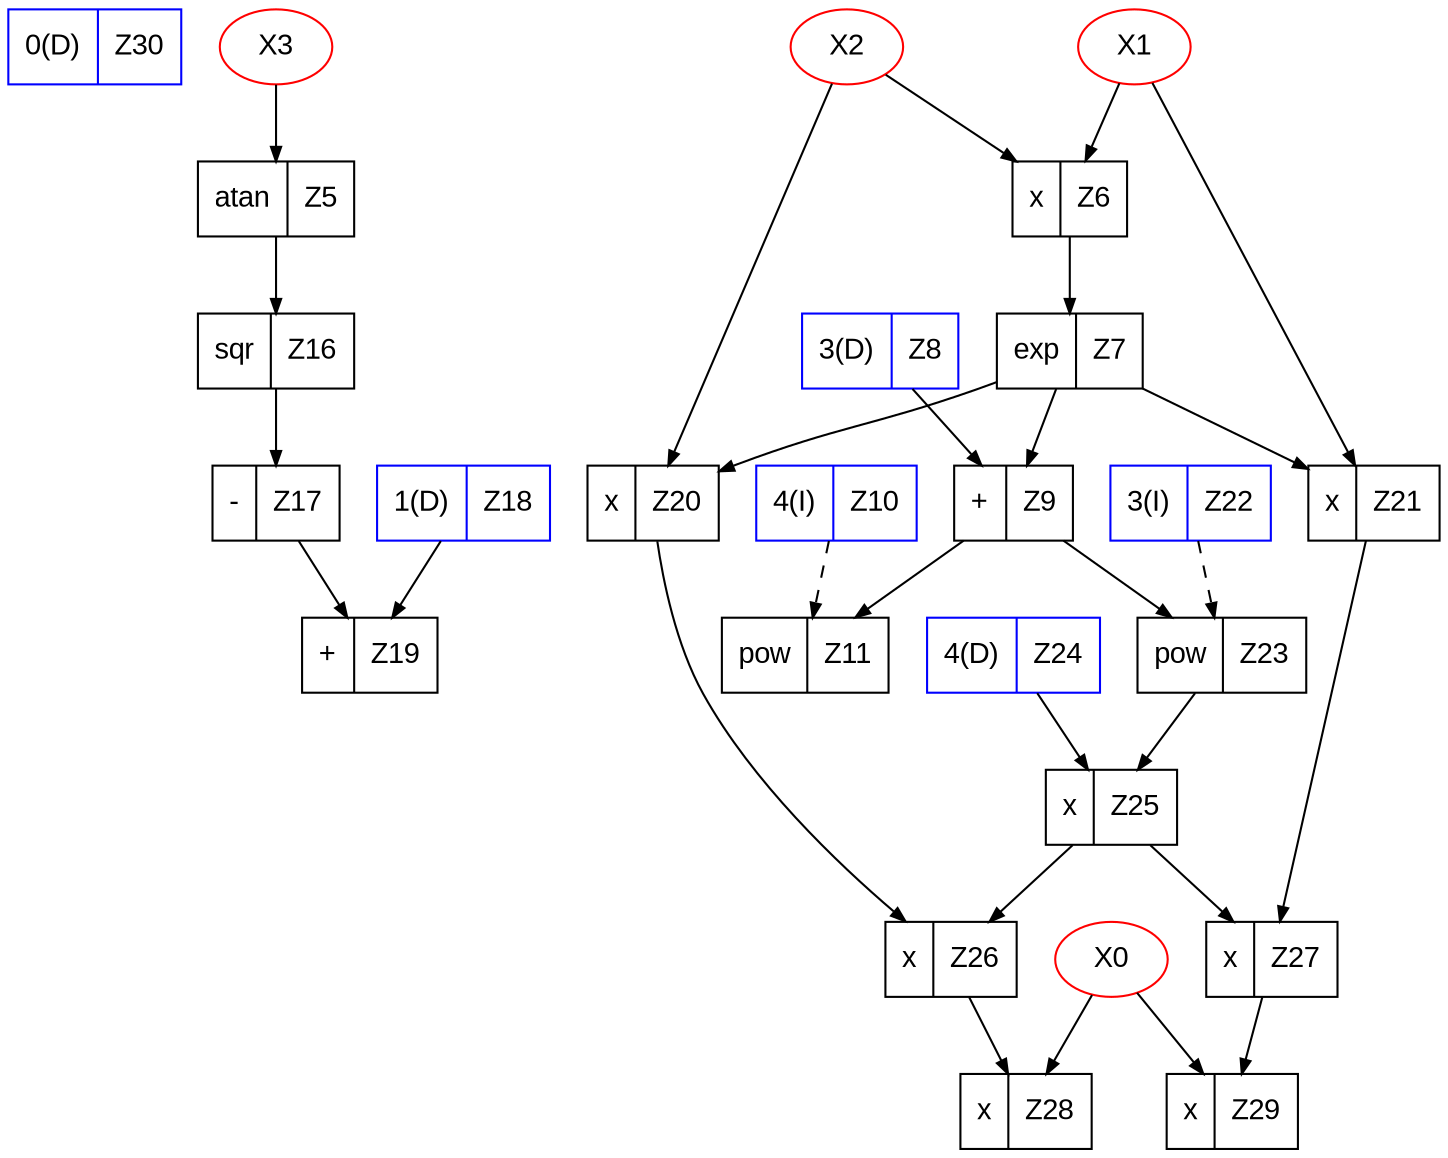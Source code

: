 
digraph G {
  Z30 [shape=record,fontname="Arial",color=blue,label="<f0> 0(D)|<f1> Z30"];
  X3 [shape=ellipse,fontname="Arial",color=red];
  X2 [shape=ellipse,fontname="Arial",color=red];
  Z8 [shape=record,fontname="Arial",color=blue,label="<f0> 3(D)|<f1> Z8"];
  X1 [shape=ellipse,fontname="Arial",color=red];
  Z6 [shape=record,fontname="Arial",color=black,label="<f0>  x |<f1> Z6"];
  X1 -> Z6 [arrowsize=0.7];
  X2 -> Z6 [arrowsize=0.7];
  Z7 [shape=record,fontname="Arial",color=black,label="<f0> exp|<f1> Z7"];
  Z6 -> Z7 [arrowsize=0.7];
  Z9 [shape=record,fontname="Arial",color=black,label="<f0>  + |<f1> Z9"];
  Z8 -> Z9 [arrowsize=0.7];
  Z7 -> Z9 [arrowsize=0.7];
  Z10 [shape=record,fontname="Arial",color=blue,label="<f0> 4(I)|<f1> Z10"];
  Z11 [shape=record,fontname="Arial",color=black,label="<f0> pow|<f1> Z11"];
  Z9 -> Z11 [arrowsize=0.7];
  Z10 -> Z11 [arrowsize=0.7,style=dashed];
  X0 [shape=ellipse,fontname="Arial",color=red];
  Z20 [shape=record,fontname="Arial",color=black,label="<f0>  x |<f1> Z20"];
  X2 -> Z20 [arrowsize=0.7];
  Z7 -> Z20 [arrowsize=0.7];
  Z22 [shape=record,fontname="Arial",color=blue,label="<f0> 3(I)|<f1> Z22"];
  Z23 [shape=record,fontname="Arial",color=black,label="<f0> pow|<f1> Z23"];
  Z9 -> Z23 [arrowsize=0.7];
  Z22 -> Z23 [arrowsize=0.7,style=dashed];
  Z24 [shape=record,fontname="Arial",color=blue,label="<f0> 4(D)|<f1> Z24"];
  Z25 [shape=record,fontname="Arial",color=black,label="<f0>  x |<f1> Z25"];
  Z23 -> Z25 [arrowsize=0.7];
  Z24 -> Z25 [arrowsize=0.7];
  Z26 [shape=record,fontname="Arial",color=black,label="<f0>  x |<f1> Z26"];
  Z20 -> Z26 [arrowsize=0.7];
  Z25 -> Z26 [arrowsize=0.7];
  Z28 [shape=record,fontname="Arial",color=black,label="<f0>  x |<f1> Z28"];
  X0 -> Z28 [arrowsize=0.7];
  Z26 -> Z28 [arrowsize=0.7];
  Z21 [shape=record,fontname="Arial",color=black,label="<f0>  x |<f1> Z21"];
  X1 -> Z21 [arrowsize=0.7];
  Z7 -> Z21 [arrowsize=0.7];
  Z27 [shape=record,fontname="Arial",color=black,label="<f0>  x |<f1> Z27"];
  Z21 -> Z27 [arrowsize=0.7];
  Z25 -> Z27 [arrowsize=0.7];
  Z29 [shape=record,fontname="Arial",color=black,label="<f0>  x |<f1> Z29"];
  X0 -> Z29 [arrowsize=0.7];
  Z27 -> Z29 [arrowsize=0.7];
  Z18 [shape=record,fontname="Arial",color=blue,label="<f0> 1(D)|<f1> Z18"];
  Z5 [shape=record,fontname="Arial",color=black,label="<f0> atan|<f1> Z5"];
  X3 -> Z5 [arrowsize=0.7];
  Z16 [shape=record,fontname="Arial",color=black,label="<f0> sqr|<f1> Z16"];
  Z5 -> Z16 [arrowsize=0.7];
  Z17 [shape=record,fontname="Arial",color=black,label="<f0>  - |<f1> Z17"];
  Z16 -> Z17 [arrowsize=0.7];
  Z19 [shape=record,fontname="Arial",color=black,label="<f0>  + |<f1> Z19"];
  Z18 -> Z19 [arrowsize=0.7];
  Z17 -> Z19 [arrowsize=0.7];
}
